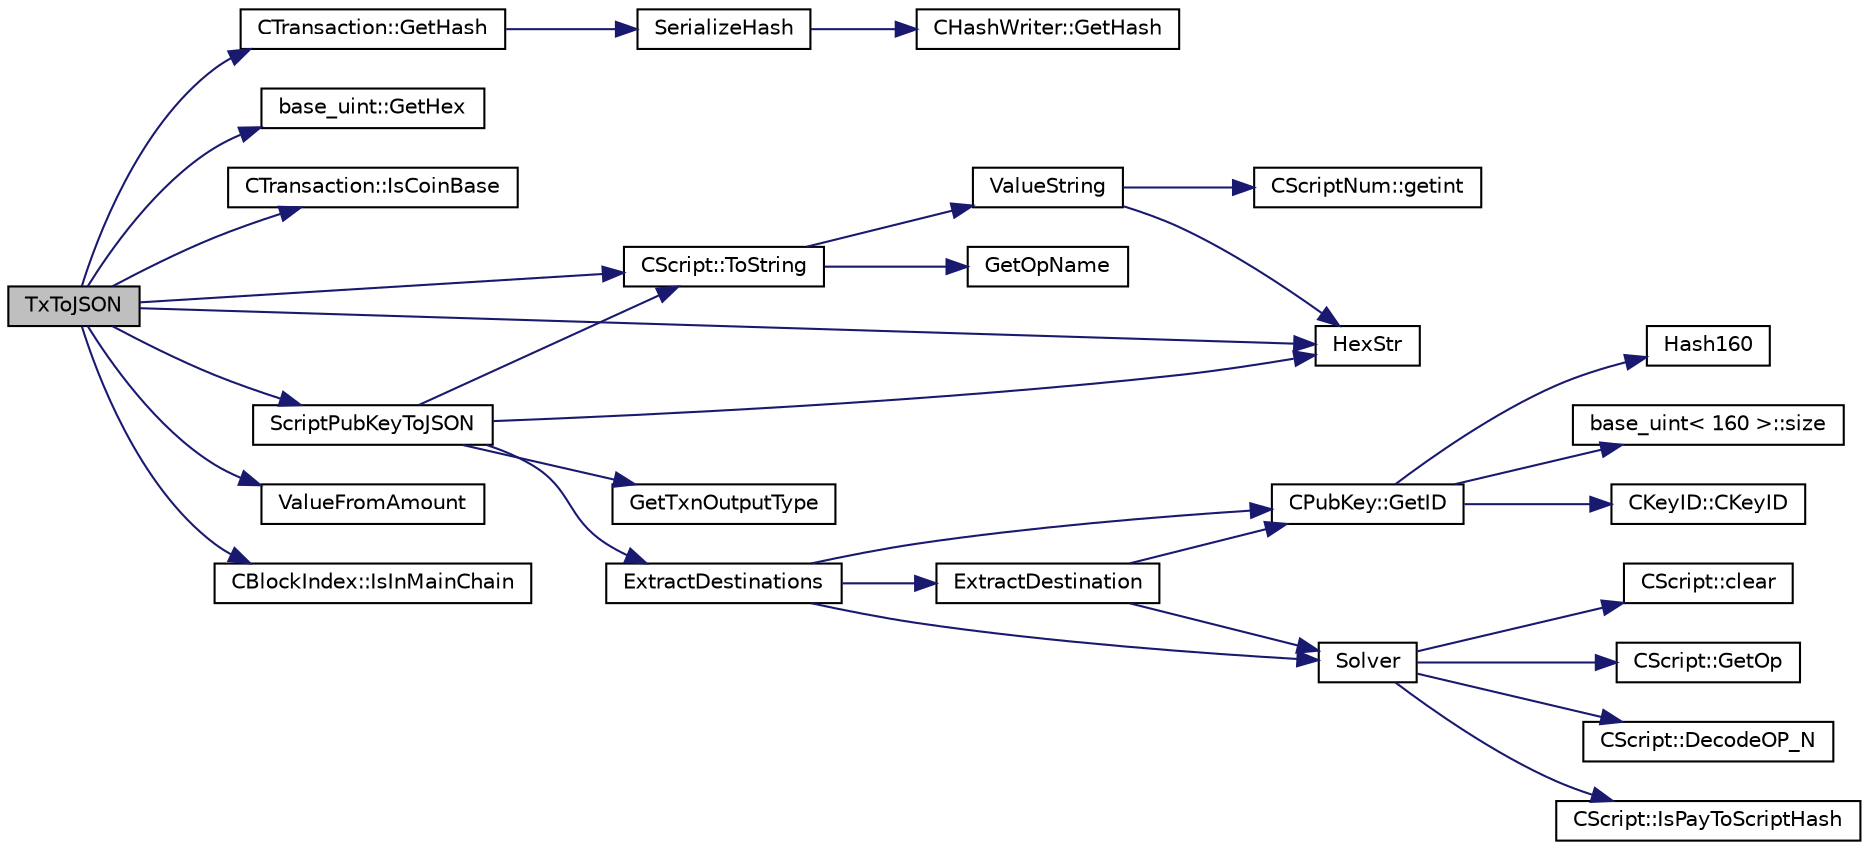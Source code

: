 digraph "TxToJSON"
{
  edge [fontname="Helvetica",fontsize="10",labelfontname="Helvetica",labelfontsize="10"];
  node [fontname="Helvetica",fontsize="10",shape=record];
  rankdir="LR";
  Node551 [label="TxToJSON",height=0.2,width=0.4,color="black", fillcolor="grey75", style="filled", fontcolor="black"];
  Node551 -> Node552 [color="midnightblue",fontsize="10",style="solid",fontname="Helvetica"];
  Node552 [label="CTransaction::GetHash",height=0.2,width=0.4,color="black", fillcolor="white", style="filled",URL="$df/d43/class_c_transaction.html#a0b46d80e82ca324e82c2ce3fc1492bfa"];
  Node552 -> Node553 [color="midnightblue",fontsize="10",style="solid",fontname="Helvetica"];
  Node553 [label="SerializeHash",height=0.2,width=0.4,color="black", fillcolor="white", style="filled",URL="$db/dfb/hash_8h.html#a6de694e43f17c62025c6883965b65e63"];
  Node553 -> Node554 [color="midnightblue",fontsize="10",style="solid",fontname="Helvetica"];
  Node554 [label="CHashWriter::GetHash",height=0.2,width=0.4,color="black", fillcolor="white", style="filled",URL="$d2/def/class_c_hash_writer.html#ae94a937211502eabf19477630090093a"];
  Node551 -> Node555 [color="midnightblue",fontsize="10",style="solid",fontname="Helvetica"];
  Node555 [label="base_uint::GetHex",height=0.2,width=0.4,color="black", fillcolor="white", style="filled",URL="$da/df7/classbase__uint.html#ae5e7b7481de91ebead20eebd5d685441"];
  Node551 -> Node556 [color="midnightblue",fontsize="10",style="solid",fontname="Helvetica"];
  Node556 [label="CTransaction::IsCoinBase",height=0.2,width=0.4,color="black", fillcolor="white", style="filled",URL="$df/d43/class_c_transaction.html#a96256e8ac1bf79ad9c057e48c41132dd"];
  Node551 -> Node557 [color="midnightblue",fontsize="10",style="solid",fontname="Helvetica"];
  Node557 [label="HexStr",height=0.2,width=0.4,color="black", fillcolor="white", style="filled",URL="$d8/d3c/util_8h.html#ace13a819ca4e98c22847d26b3b357e75"];
  Node551 -> Node558 [color="midnightblue",fontsize="10",style="solid",fontname="Helvetica"];
  Node558 [label="CScript::ToString",height=0.2,width=0.4,color="black", fillcolor="white", style="filled",URL="$d9/d4b/class_c_script.html#a75ea7216fa3b083fe7efffe72704c3b7"];
  Node558 -> Node559 [color="midnightblue",fontsize="10",style="solid",fontname="Helvetica"];
  Node559 [label="ValueString",height=0.2,width=0.4,color="black", fillcolor="white", style="filled",URL="$dd/d0f/script_8cpp.html#ab545c0a3638ba9151370e91fac78f48d"];
  Node559 -> Node560 [color="midnightblue",fontsize="10",style="solid",fontname="Helvetica"];
  Node560 [label="CScriptNum::getint",height=0.2,width=0.4,color="black", fillcolor="white", style="filled",URL="$d8/d95/class_c_script_num.html#ae205465ff5e3cfef3f2f6d29d3ee250d"];
  Node559 -> Node557 [color="midnightblue",fontsize="10",style="solid",fontname="Helvetica"];
  Node558 -> Node561 [color="midnightblue",fontsize="10",style="solid",fontname="Helvetica"];
  Node561 [label="GetOpName",height=0.2,width=0.4,color="black", fillcolor="white", style="filled",URL="$dd/d0f/script_8cpp.html#a573587022d52d3542eb6fbf5a1190489"];
  Node551 -> Node562 [color="midnightblue",fontsize="10",style="solid",fontname="Helvetica"];
  Node562 [label="ValueFromAmount",height=0.2,width=0.4,color="black", fillcolor="white", style="filled",URL="$d6/d76/rpcserver_8cpp.html#a577ce17add6d7e837a6e0653f8c048a1"];
  Node551 -> Node563 [color="midnightblue",fontsize="10",style="solid",fontname="Helvetica"];
  Node563 [label="ScriptPubKeyToJSON",height=0.2,width=0.4,color="black", fillcolor="white", style="filled",URL="$dc/da8/rpcrawtransaction_8cpp.html#acb6efc0d76394e3858fe7451148069c2"];
  Node563 -> Node558 [color="midnightblue",fontsize="10",style="solid",fontname="Helvetica"];
  Node563 -> Node557 [color="midnightblue",fontsize="10",style="solid",fontname="Helvetica"];
  Node563 -> Node564 [color="midnightblue",fontsize="10",style="solid",fontname="Helvetica"];
  Node564 [label="ExtractDestinations",height=0.2,width=0.4,color="black", fillcolor="white", style="filled",URL="$dd/d0f/script_8cpp.html#a6948ee6aa422ed8a5ffe06ddc77a55d8"];
  Node564 -> Node565 [color="midnightblue",fontsize="10",style="solid",fontname="Helvetica"];
  Node565 [label="Solver",height=0.2,width=0.4,color="black", fillcolor="white", style="filled",URL="$dd/d0f/script_8cpp.html#a6ee6be50bff44464e905680c6fcee6dc"];
  Node565 -> Node566 [color="midnightblue",fontsize="10",style="solid",fontname="Helvetica"];
  Node566 [label="CScript::IsPayToScriptHash",height=0.2,width=0.4,color="black", fillcolor="white", style="filled",URL="$d9/d4b/class_c_script.html#a0c3729c606d318923dc06f95d85a0971"];
  Node565 -> Node567 [color="midnightblue",fontsize="10",style="solid",fontname="Helvetica"];
  Node567 [label="CScript::clear",height=0.2,width=0.4,color="black", fillcolor="white", style="filled",URL="$d9/d4b/class_c_script.html#a7b2baf842621f07c4939408acf63377c"];
  Node565 -> Node568 [color="midnightblue",fontsize="10",style="solid",fontname="Helvetica"];
  Node568 [label="CScript::GetOp",height=0.2,width=0.4,color="black", fillcolor="white", style="filled",URL="$d9/d4b/class_c_script.html#a94635ed93d8d244ec3acfa83f9ecfe5f"];
  Node565 -> Node569 [color="midnightblue",fontsize="10",style="solid",fontname="Helvetica"];
  Node569 [label="CScript::DecodeOP_N",height=0.2,width=0.4,color="black", fillcolor="white", style="filled",URL="$d9/d4b/class_c_script.html#a7f975fca06b3e9a17da8ba23c7647e2e"];
  Node564 -> Node570 [color="midnightblue",fontsize="10",style="solid",fontname="Helvetica"];
  Node570 [label="CPubKey::GetID",height=0.2,width=0.4,color="black", fillcolor="white", style="filled",URL="$da/d4e/class_c_pub_key.html#a2675f7e6f72eff68e7a5227289feb021"];
  Node570 -> Node571 [color="midnightblue",fontsize="10",style="solid",fontname="Helvetica"];
  Node571 [label="CKeyID::CKeyID",height=0.2,width=0.4,color="black", fillcolor="white", style="filled",URL="$dd/d88/class_c_key_i_d.html#a01dbd3c37820a2ffe89d106c6a7cf53d"];
  Node570 -> Node572 [color="midnightblue",fontsize="10",style="solid",fontname="Helvetica"];
  Node572 [label="Hash160",height=0.2,width=0.4,color="black", fillcolor="white", style="filled",URL="$db/dfb/hash_8h.html#a4490f70ddae16e9e48460a0416a48a6b"];
  Node570 -> Node573 [color="midnightblue",fontsize="10",style="solid",fontname="Helvetica"];
  Node573 [label="base_uint\< 160 \>::size",height=0.2,width=0.4,color="black", fillcolor="white", style="filled",URL="$da/df7/classbase__uint.html#a1f49b034e686269601ea89b0319b8004"];
  Node564 -> Node574 [color="midnightblue",fontsize="10",style="solid",fontname="Helvetica"];
  Node574 [label="ExtractDestination",height=0.2,width=0.4,color="black", fillcolor="white", style="filled",URL="$dd/d0f/script_8cpp.html#a951f7e601746ae076afdf3169ecca2fc"];
  Node574 -> Node565 [color="midnightblue",fontsize="10",style="solid",fontname="Helvetica"];
  Node574 -> Node570 [color="midnightblue",fontsize="10",style="solid",fontname="Helvetica"];
  Node563 -> Node575 [color="midnightblue",fontsize="10",style="solid",fontname="Helvetica"];
  Node575 [label="GetTxnOutputType",height=0.2,width=0.4,color="black", fillcolor="white", style="filled",URL="$dd/d0f/script_8cpp.html#a998a2df1a42dc68c4cffa9933aa713c2"];
  Node551 -> Node576 [color="midnightblue",fontsize="10",style="solid",fontname="Helvetica"];
  Node576 [label="CBlockIndex::IsInMainChain",height=0.2,width=0.4,color="black", fillcolor="white", style="filled",URL="$d3/dbd/class_c_block_index.html#af4f055accf83016b226fd969e4de8fd7"];
}
